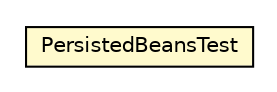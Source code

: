 #!/usr/local/bin/dot
#
# Class diagram 
# Generated by UMLGraph version R5_6-24-gf6e263 (http://www.umlgraph.org/)
#

digraph G {
	edge [fontname="Helvetica",fontsize=10,labelfontname="Helvetica",labelfontsize=10];
	node [fontname="Helvetica",fontsize=10,shape=plaintext];
	nodesep=0.25;
	ranksep=0.5;
	// net.trajano.app.test.PersistedBeansTest
	c26 [label=<<table title="net.trajano.app.test.PersistedBeansTest" border="0" cellborder="1" cellspacing="0" cellpadding="2" port="p" bgcolor="lemonChiffon" href="./PersistedBeansTest.html">
		<tr><td><table border="0" cellspacing="0" cellpadding="1">
<tr><td align="center" balign="center"> PersistedBeansTest </td></tr>
		</table></td></tr>
		</table>>, URL="./PersistedBeansTest.html", fontname="Helvetica", fontcolor="black", fontsize=10.0];
}

